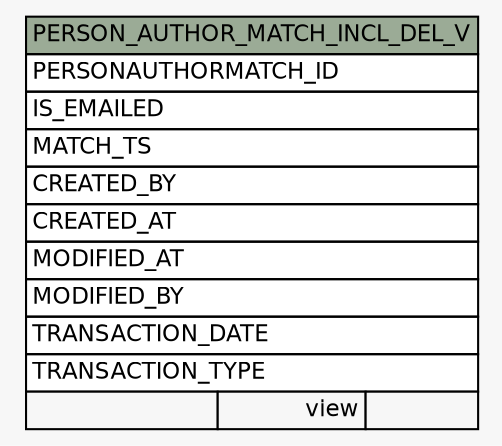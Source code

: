 // dot 2.38.0 on Windows 10 10.0
// SchemaSpy rev Unknown
digraph "PERSON_AUTHOR_MATCH_INCL_DEL_V" {
  graph [
    rankdir="RL"
    bgcolor="#f7f7f7"
    nodesep="0.18"
    ranksep="0.46"
    fontname="Helvetica"
    fontsize="11"
  ];
  node [
    fontname="Helvetica"
    fontsize="11"
    shape="plaintext"
  ];
  edge [
    arrowsize="0.8"
  ];
  "PERSON_AUTHOR_MATCH_INCL_DEL_V" [
    label=<
    <TABLE BORDER="0" CELLBORDER="1" CELLSPACING="0" BGCOLOR="#ffffff">
      <TR><TD COLSPAN="3" BGCOLOR="#9bab96" ALIGN="CENTER">PERSON_AUTHOR_MATCH_INCL_DEL_V</TD></TR>
      <TR><TD PORT="PERSONAUTHORMATCH_ID" COLSPAN="3" ALIGN="LEFT">PERSONAUTHORMATCH_ID</TD></TR>
      <TR><TD PORT="IS_EMAILED" COLSPAN="3" ALIGN="LEFT">IS_EMAILED</TD></TR>
      <TR><TD PORT="MATCH_TS" COLSPAN="3" ALIGN="LEFT">MATCH_TS</TD></TR>
      <TR><TD PORT="CREATED_BY" COLSPAN="3" ALIGN="LEFT">CREATED_BY</TD></TR>
      <TR><TD PORT="CREATED_AT" COLSPAN="3" ALIGN="LEFT">CREATED_AT</TD></TR>
      <TR><TD PORT="MODIFIED_AT" COLSPAN="3" ALIGN="LEFT">MODIFIED_AT</TD></TR>
      <TR><TD PORT="MODIFIED_BY" COLSPAN="3" ALIGN="LEFT">MODIFIED_BY</TD></TR>
      <TR><TD PORT="TRANSACTION_DATE" COLSPAN="3" ALIGN="LEFT">TRANSACTION_DATE</TD></TR>
      <TR><TD PORT="TRANSACTION_TYPE" COLSPAN="3" ALIGN="LEFT">TRANSACTION_TYPE</TD></TR>
      <TR><TD ALIGN="LEFT" BGCOLOR="#f7f7f7">  </TD><TD ALIGN="RIGHT" BGCOLOR="#f7f7f7">view</TD><TD ALIGN="RIGHT" BGCOLOR="#f7f7f7">  </TD></TR>
    </TABLE>>
    URL="tables/PERSON_AUTHOR_MATCH_INCL_DEL_V.html"
    tooltip="PERSON_AUTHOR_MATCH_INCL_DEL_V"
  ];
}
